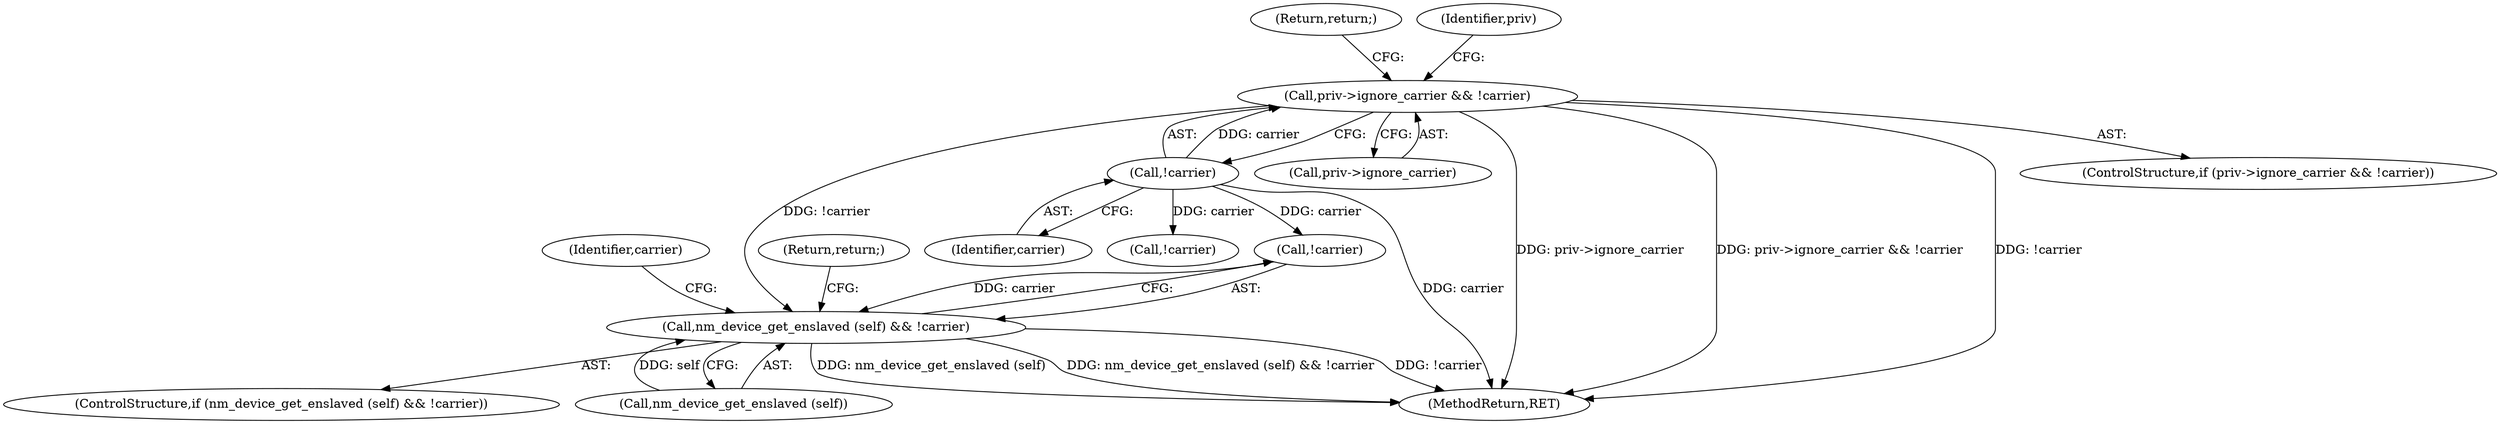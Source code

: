 digraph "0_NetworkManager_d5fc88e573fa58b93034b04d35a2454f5d28cad9@pointer" {
"1001220" [label="(Call,priv->ignore_carrier && !carrier)"];
"1001224" [label="(Call,!carrier)"];
"1001249" [label="(Call,nm_device_get_enslaved (self) && !carrier)"];
"1001224" [label="(Call,!carrier)"];
"1001252" [label="(Call,!carrier)"];
"1001248" [label="(ControlStructure,if (nm_device_get_enslaved (self) && !carrier))"];
"1001233" [label="(Call,!carrier)"];
"1001221" [label="(Call,priv->ignore_carrier)"];
"1001249" [label="(Call,nm_device_get_enslaved (self) && !carrier)"];
"1001250" [label="(Call,nm_device_get_enslaved (self))"];
"1007368" [label="(MethodReturn,RET)"];
"1001257" [label="(Identifier,carrier)"];
"1001226" [label="(Return,return;)"];
"1001225" [label="(Identifier,carrier)"];
"1001255" [label="(Return,return;)"];
"1001229" [label="(Identifier,priv)"];
"1001220" [label="(Call,priv->ignore_carrier && !carrier)"];
"1001219" [label="(ControlStructure,if (priv->ignore_carrier && !carrier))"];
"1001220" -> "1001219"  [label="AST: "];
"1001220" -> "1001221"  [label="CFG: "];
"1001220" -> "1001224"  [label="CFG: "];
"1001221" -> "1001220"  [label="AST: "];
"1001224" -> "1001220"  [label="AST: "];
"1001226" -> "1001220"  [label="CFG: "];
"1001229" -> "1001220"  [label="CFG: "];
"1001220" -> "1007368"  [label="DDG: priv->ignore_carrier"];
"1001220" -> "1007368"  [label="DDG: priv->ignore_carrier && !carrier"];
"1001220" -> "1007368"  [label="DDG: !carrier"];
"1001224" -> "1001220"  [label="DDG: carrier"];
"1001220" -> "1001249"  [label="DDG: !carrier"];
"1001224" -> "1001225"  [label="CFG: "];
"1001225" -> "1001224"  [label="AST: "];
"1001224" -> "1007368"  [label="DDG: carrier"];
"1001224" -> "1001233"  [label="DDG: carrier"];
"1001224" -> "1001252"  [label="DDG: carrier"];
"1001249" -> "1001248"  [label="AST: "];
"1001249" -> "1001250"  [label="CFG: "];
"1001249" -> "1001252"  [label="CFG: "];
"1001250" -> "1001249"  [label="AST: "];
"1001252" -> "1001249"  [label="AST: "];
"1001255" -> "1001249"  [label="CFG: "];
"1001257" -> "1001249"  [label="CFG: "];
"1001249" -> "1007368"  [label="DDG: nm_device_get_enslaved (self)"];
"1001249" -> "1007368"  [label="DDG: nm_device_get_enslaved (self) && !carrier"];
"1001249" -> "1007368"  [label="DDG: !carrier"];
"1001250" -> "1001249"  [label="DDG: self"];
"1001252" -> "1001249"  [label="DDG: carrier"];
}
